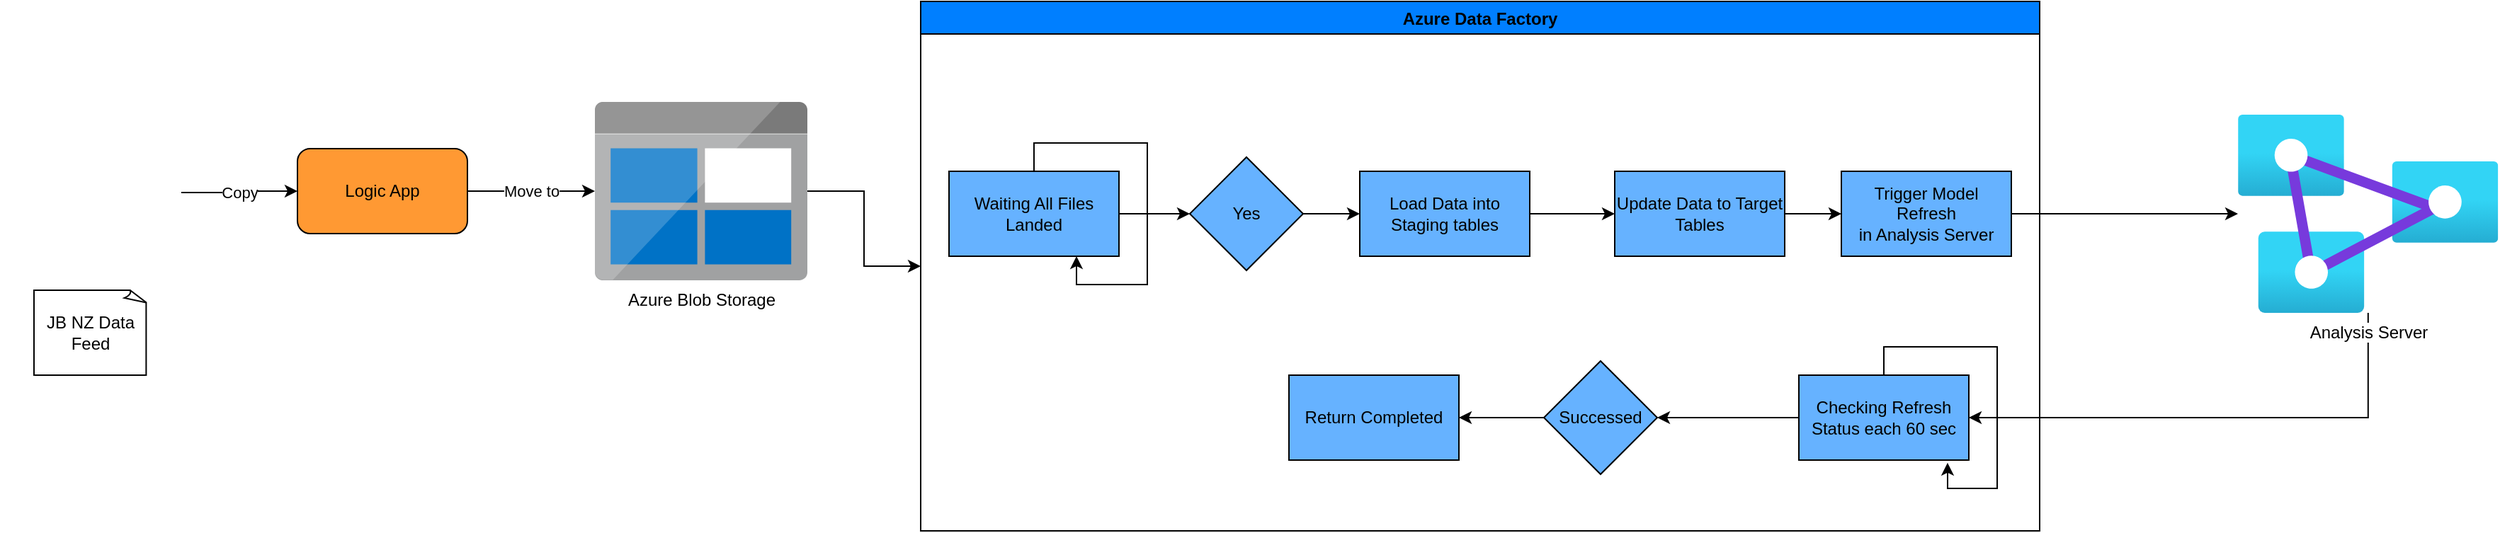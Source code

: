 <mxfile version="20.4.0" type="github">
  <diagram id="C5RBs43oDa-KdzZeNtuy" name="Page-1">
    <mxGraphModel dx="3535" dy="941" grid="1" gridSize="10" guides="1" tooltips="1" connect="1" arrows="1" fold="1" page="1" pageScale="1" pageWidth="827" pageHeight="1169" math="0" shadow="0">
      <root>
        <mxCell id="WIyWlLk6GJQsqaUBKTNV-0" />
        <mxCell id="WIyWlLk6GJQsqaUBKTNV-1" parent="WIyWlLk6GJQsqaUBKTNV-0" />
        <mxCell id="NDWdSpH962iXk6qxc_dj-1" value="Azure Data Factory" style="swimlane;fillColor=#007FFF;" vertex="1" parent="WIyWlLk6GJQsqaUBKTNV-1">
          <mxGeometry x="440" y="166" width="790" height="374" as="geometry" />
        </mxCell>
        <mxCell id="NDWdSpH962iXk6qxc_dj-14" value="Yes" style="rhombus;whiteSpace=wrap;html=1;fillColor=#66B2FF;" vertex="1" parent="NDWdSpH962iXk6qxc_dj-1">
          <mxGeometry x="190" y="110" width="80" height="80" as="geometry" />
        </mxCell>
        <mxCell id="NDWdSpH962iXk6qxc_dj-22" style="edgeStyle=orthogonalEdgeStyle;rounded=0;orthogonalLoop=1;jettySize=auto;html=1;" edge="1" parent="NDWdSpH962iXk6qxc_dj-1" source="NDWdSpH962iXk6qxc_dj-20" target="NDWdSpH962iXk6qxc_dj-14">
          <mxGeometry relative="1" as="geometry" />
        </mxCell>
        <mxCell id="NDWdSpH962iXk6qxc_dj-20" value="Waiting All Files Landed" style="whiteSpace=wrap;html=1;fillColor=#66B2FF;" vertex="1" parent="NDWdSpH962iXk6qxc_dj-1">
          <mxGeometry x="20" y="120" width="120" height="60" as="geometry" />
        </mxCell>
        <mxCell id="NDWdSpH962iXk6qxc_dj-18" value="Load Data into Staging tables" style="whiteSpace=wrap;html=1;fillColor=#66B2FF;" vertex="1" parent="NDWdSpH962iXk6qxc_dj-1">
          <mxGeometry x="310" y="120" width="120" height="60" as="geometry" />
        </mxCell>
        <mxCell id="NDWdSpH962iXk6qxc_dj-19" value="" style="edgeStyle=orthogonalEdgeStyle;rounded=0;orthogonalLoop=1;jettySize=auto;html=1;" edge="1" parent="NDWdSpH962iXk6qxc_dj-1" source="NDWdSpH962iXk6qxc_dj-14" target="NDWdSpH962iXk6qxc_dj-18">
          <mxGeometry relative="1" as="geometry" />
        </mxCell>
        <mxCell id="NDWdSpH962iXk6qxc_dj-26" value="" style="edgeStyle=orthogonalEdgeStyle;rounded=0;orthogonalLoop=1;jettySize=auto;html=1;" edge="1" parent="NDWdSpH962iXk6qxc_dj-1" source="NDWdSpH962iXk6qxc_dj-23" target="NDWdSpH962iXk6qxc_dj-25">
          <mxGeometry relative="1" as="geometry" />
        </mxCell>
        <mxCell id="NDWdSpH962iXk6qxc_dj-23" value="Update Data to Target Tables" style="whiteSpace=wrap;html=1;fillColor=#66B2FF;" vertex="1" parent="NDWdSpH962iXk6qxc_dj-1">
          <mxGeometry x="490" y="120" width="120" height="60" as="geometry" />
        </mxCell>
        <mxCell id="NDWdSpH962iXk6qxc_dj-24" value="" style="edgeStyle=orthogonalEdgeStyle;rounded=0;orthogonalLoop=1;jettySize=auto;html=1;" edge="1" parent="NDWdSpH962iXk6qxc_dj-1" source="NDWdSpH962iXk6qxc_dj-18" target="NDWdSpH962iXk6qxc_dj-23">
          <mxGeometry relative="1" as="geometry" />
        </mxCell>
        <mxCell id="NDWdSpH962iXk6qxc_dj-25" value="Trigger Model Refresh&lt;br&gt;in Analysis Server" style="whiteSpace=wrap;html=1;fillColor=#66B2FF;" vertex="1" parent="NDWdSpH962iXk6qxc_dj-1">
          <mxGeometry x="650" y="120" width="120" height="60" as="geometry" />
        </mxCell>
        <mxCell id="NDWdSpH962iXk6qxc_dj-40" value="" style="edgeStyle=orthogonalEdgeStyle;rounded=0;orthogonalLoop=1;jettySize=auto;html=1;" edge="1" parent="NDWdSpH962iXk6qxc_dj-1" source="NDWdSpH962iXk6qxc_dj-38" target="NDWdSpH962iXk6qxc_dj-39">
          <mxGeometry relative="1" as="geometry" />
        </mxCell>
        <mxCell id="NDWdSpH962iXk6qxc_dj-38" value="Checking Refresh Status each 60 sec" style="rounded=0;whiteSpace=wrap;html=1;fillColor=#66B2FF;" vertex="1" parent="NDWdSpH962iXk6qxc_dj-1">
          <mxGeometry x="620" y="264" width="120" height="60" as="geometry" />
        </mxCell>
        <mxCell id="NDWdSpH962iXk6qxc_dj-39" value="Successed" style="rhombus;whiteSpace=wrap;html=1;fillColor=#66B2FF;rounded=0;" vertex="1" parent="NDWdSpH962iXk6qxc_dj-1">
          <mxGeometry x="440" y="254" width="80" height="80" as="geometry" />
        </mxCell>
        <mxCell id="NDWdSpH962iXk6qxc_dj-41" style="edgeStyle=orthogonalEdgeStyle;rounded=0;orthogonalLoop=1;jettySize=auto;html=1;entryX=0.875;entryY=1.032;entryDx=0;entryDy=0;entryPerimeter=0;" edge="1" parent="NDWdSpH962iXk6qxc_dj-1" source="NDWdSpH962iXk6qxc_dj-38" target="NDWdSpH962iXk6qxc_dj-38">
          <mxGeometry relative="1" as="geometry" />
        </mxCell>
        <mxCell id="NDWdSpH962iXk6qxc_dj-42" style="edgeStyle=orthogonalEdgeStyle;rounded=0;orthogonalLoop=1;jettySize=auto;html=1;entryX=0.75;entryY=1;entryDx=0;entryDy=0;" edge="1" parent="NDWdSpH962iXk6qxc_dj-1" source="NDWdSpH962iXk6qxc_dj-20" target="NDWdSpH962iXk6qxc_dj-20">
          <mxGeometry relative="1" as="geometry" />
        </mxCell>
        <mxCell id="NDWdSpH962iXk6qxc_dj-9" value="Move to" style="edgeStyle=orthogonalEdgeStyle;rounded=0;orthogonalLoop=1;jettySize=auto;html=1;" edge="1" parent="WIyWlLk6GJQsqaUBKTNV-1" source="NDWdSpH962iXk6qxc_dj-5" target="NDWdSpH962iXk6qxc_dj-8">
          <mxGeometry relative="1" as="geometry" />
        </mxCell>
        <mxCell id="NDWdSpH962iXk6qxc_dj-5" value="Logic App" style="rounded=1;whiteSpace=wrap;html=1;fillColor=#FF9933;" vertex="1" parent="WIyWlLk6GJQsqaUBKTNV-1">
          <mxGeometry y="270" width="120" height="60" as="geometry" />
        </mxCell>
        <mxCell id="NDWdSpH962iXk6qxc_dj-6" value="Copy" style="edgeStyle=orthogonalEdgeStyle;rounded=0;orthogonalLoop=1;jettySize=auto;html=1;" edge="1" parent="WIyWlLk6GJQsqaUBKTNV-1" source="NDWdSpH962iXk6qxc_dj-27" target="NDWdSpH962iXk6qxc_dj-5">
          <mxGeometry relative="1" as="geometry">
            <mxPoint x="-60" y="300" as="sourcePoint" />
          </mxGeometry>
        </mxCell>
        <mxCell id="NDWdSpH962iXk6qxc_dj-12" style="edgeStyle=orthogonalEdgeStyle;rounded=0;orthogonalLoop=1;jettySize=auto;html=1;entryX=0;entryY=0.5;entryDx=0;entryDy=0;" edge="1" parent="WIyWlLk6GJQsqaUBKTNV-1" source="NDWdSpH962iXk6qxc_dj-8" target="NDWdSpH962iXk6qxc_dj-1">
          <mxGeometry relative="1" as="geometry" />
        </mxCell>
        <mxCell id="NDWdSpH962iXk6qxc_dj-8" value="Azure Blob Storage" style="sketch=0;aspect=fixed;html=1;points=[];align=center;image;fontSize=12;image=img/lib/mscae/BlobBlock.svg;fillColor=#FF9933;" vertex="1" parent="WIyWlLk6GJQsqaUBKTNV-1">
          <mxGeometry x="210" y="237" width="150" height="126" as="geometry" />
        </mxCell>
        <mxCell id="NDWdSpH962iXk6qxc_dj-27" value="" style="shape=image;html=1;verticalAlign=top;verticalLabelPosition=bottom;labelBackgroundColor=#ffffff;imageAspect=0;aspect=fixed;image=https://cdn2.iconfinder.com/data/icons/whcompare-servers-web-hosting/50/sftp-128.png;fillColor=#66B2FF;" vertex="1" parent="WIyWlLk6GJQsqaUBKTNV-1">
          <mxGeometry x="-210" y="237" width="128" height="128" as="geometry" />
        </mxCell>
        <mxCell id="NDWdSpH962iXk6qxc_dj-30" value="JB NZ Data Feed" style="whiteSpace=wrap;html=1;shape=mxgraph.basic.document" vertex="1" parent="WIyWlLk6GJQsqaUBKTNV-1">
          <mxGeometry x="-186" y="370" width="80" height="60" as="geometry" />
        </mxCell>
        <mxCell id="NDWdSpH962iXk6qxc_dj-35" value="" style="edgeStyle=orthogonalEdgeStyle;rounded=0;orthogonalLoop=1;jettySize=auto;html=1;entryX=1;entryY=0.5;entryDx=0;entryDy=0;" edge="1" parent="WIyWlLk6GJQsqaUBKTNV-1" source="NDWdSpH962iXk6qxc_dj-31" target="NDWdSpH962iXk6qxc_dj-38">
          <mxGeometry relative="1" as="geometry">
            <mxPoint x="1200.005" y="460.059" as="targetPoint" />
            <Array as="points">
              <mxPoint x="1462" y="460" />
            </Array>
          </mxGeometry>
        </mxCell>
        <mxCell id="NDWdSpH962iXk6qxc_dj-31" value="Analysis Server" style="aspect=fixed;html=1;points=[];align=center;image;fontSize=12;image=img/lib/azure2/analytics/Analysis_Services.svg;fillColor=#66B2FF;" vertex="1" parent="WIyWlLk6GJQsqaUBKTNV-1">
          <mxGeometry x="1370" y="246" width="183.75" height="140" as="geometry" />
        </mxCell>
        <mxCell id="NDWdSpH962iXk6qxc_dj-33" style="edgeStyle=orthogonalEdgeStyle;rounded=0;orthogonalLoop=1;jettySize=auto;html=1;" edge="1" parent="WIyWlLk6GJQsqaUBKTNV-1" source="NDWdSpH962iXk6qxc_dj-25" target="NDWdSpH962iXk6qxc_dj-31">
          <mxGeometry relative="1" as="geometry" />
        </mxCell>
        <mxCell id="NDWdSpH962iXk6qxc_dj-43" value="Return Completed" style="whiteSpace=wrap;html=1;fillColor=#66B2FF;rounded=0;" vertex="1" parent="WIyWlLk6GJQsqaUBKTNV-1">
          <mxGeometry x="700" y="430" width="120" height="60" as="geometry" />
        </mxCell>
        <mxCell id="NDWdSpH962iXk6qxc_dj-44" value="" style="edgeStyle=orthogonalEdgeStyle;rounded=0;orthogonalLoop=1;jettySize=auto;html=1;" edge="1" parent="WIyWlLk6GJQsqaUBKTNV-1" source="NDWdSpH962iXk6qxc_dj-39" target="NDWdSpH962iXk6qxc_dj-43">
          <mxGeometry relative="1" as="geometry" />
        </mxCell>
      </root>
    </mxGraphModel>
  </diagram>
</mxfile>

